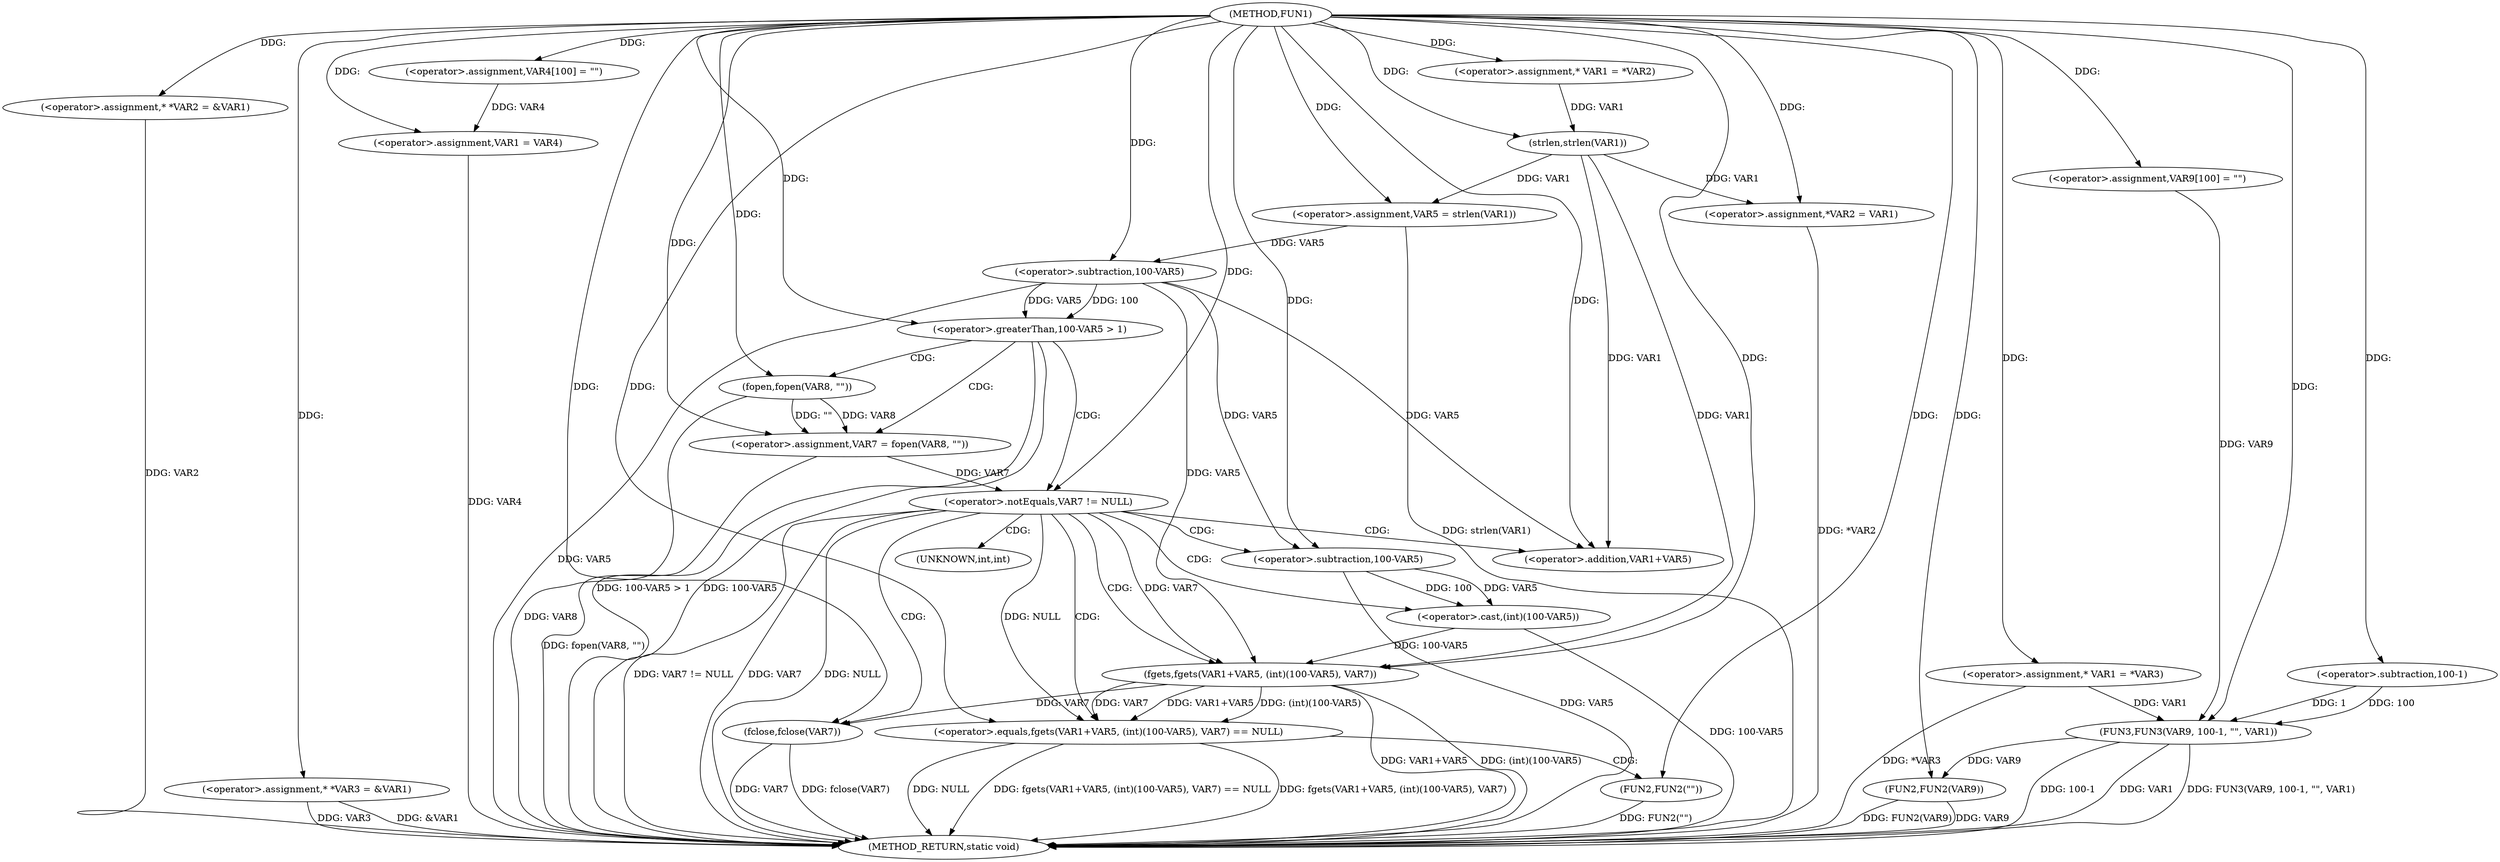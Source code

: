 digraph FUN1 {  
"1000100" [label = "(METHOD,FUN1)" ]
"1000192" [label = "(METHOD_RETURN,static void)" ]
"1000104" [label = "(<operator>.assignment,* *VAR2 = &VAR1)" ]
"1000109" [label = "(<operator>.assignment,* *VAR3 = &VAR1)" ]
"1000114" [label = "(<operator>.assignment,VAR4[100] = \"\")" ]
"1000117" [label = "(<operator>.assignment,VAR1 = VAR4)" ]
"1000122" [label = "(<operator>.assignment,* VAR1 = *VAR2)" ]
"1000128" [label = "(<operator>.assignment,VAR5 = strlen(VAR1))" ]
"1000130" [label = "(strlen,strlen(VAR1))" ]
"1000134" [label = "(<operator>.greaterThan,100-VAR5 > 1)" ]
"1000135" [label = "(<operator>.subtraction,100-VAR5)" ]
"1000140" [label = "(<operator>.assignment,VAR7 = fopen(VAR8, \"\"))" ]
"1000142" [label = "(fopen,fopen(VAR8, \"\"))" ]
"1000146" [label = "(<operator>.notEquals,VAR7 != NULL)" ]
"1000151" [label = "(<operator>.equals,fgets(VAR1+VAR5, (int)(100-VAR5), VAR7) == NULL)" ]
"1000152" [label = "(fgets,fgets(VAR1+VAR5, (int)(100-VAR5), VAR7))" ]
"1000153" [label = "(<operator>.addition,VAR1+VAR5)" ]
"1000156" [label = "(<operator>.cast,(int)(100-VAR5))" ]
"1000158" [label = "(<operator>.subtraction,100-VAR5)" ]
"1000164" [label = "(FUN2,FUN2(\"\"))" ]
"1000166" [label = "(fclose,fclose(VAR7))" ]
"1000168" [label = "(<operator>.assignment,*VAR2 = VAR1)" ]
"1000174" [label = "(<operator>.assignment,* VAR1 = *VAR3)" ]
"1000180" [label = "(<operator>.assignment,VAR9[100] = \"\")" ]
"1000183" [label = "(FUN3,FUN3(VAR9, 100-1, \"\", VAR1))" ]
"1000185" [label = "(<operator>.subtraction,100-1)" ]
"1000190" [label = "(FUN2,FUN2(VAR9))" ]
"1000157" [label = "(UNKNOWN,int,int)" ]
  "1000140" -> "1000192"  [ label = "DDG: fopen(VAR8, \"\")"] 
  "1000183" -> "1000192"  [ label = "DDG: 100-1"] 
  "1000151" -> "1000192"  [ label = "DDG: fgets(VAR1+VAR5, (int)(100-VAR5), VAR7) == NULL"] 
  "1000104" -> "1000192"  [ label = "DDG: VAR2"] 
  "1000152" -> "1000192"  [ label = "DDG: VAR1+VAR5"] 
  "1000117" -> "1000192"  [ label = "DDG: VAR4"] 
  "1000128" -> "1000192"  [ label = "DDG: strlen(VAR1)"] 
  "1000164" -> "1000192"  [ label = "DDG: FUN2(\"\")"] 
  "1000168" -> "1000192"  [ label = "DDG: *VAR2"] 
  "1000190" -> "1000192"  [ label = "DDG: FUN2(VAR9)"] 
  "1000158" -> "1000192"  [ label = "DDG: VAR5"] 
  "1000183" -> "1000192"  [ label = "DDG: VAR1"] 
  "1000166" -> "1000192"  [ label = "DDG: fclose(VAR7)"] 
  "1000151" -> "1000192"  [ label = "DDG: fgets(VAR1+VAR5, (int)(100-VAR5), VAR7)"] 
  "1000156" -> "1000192"  [ label = "DDG: 100-VAR5"] 
  "1000166" -> "1000192"  [ label = "DDG: VAR7"] 
  "1000134" -> "1000192"  [ label = "DDG: 100-VAR5 > 1"] 
  "1000190" -> "1000192"  [ label = "DDG: VAR9"] 
  "1000146" -> "1000192"  [ label = "DDG: NULL"] 
  "1000174" -> "1000192"  [ label = "DDG: *VAR3"] 
  "1000134" -> "1000192"  [ label = "DDG: 100-VAR5"] 
  "1000109" -> "1000192"  [ label = "DDG: VAR3"] 
  "1000142" -> "1000192"  [ label = "DDG: VAR8"] 
  "1000152" -> "1000192"  [ label = "DDG: (int)(100-VAR5)"] 
  "1000151" -> "1000192"  [ label = "DDG: NULL"] 
  "1000146" -> "1000192"  [ label = "DDG: VAR7 != NULL"] 
  "1000146" -> "1000192"  [ label = "DDG: VAR7"] 
  "1000109" -> "1000192"  [ label = "DDG: &VAR1"] 
  "1000183" -> "1000192"  [ label = "DDG: FUN3(VAR9, 100-1, \"\", VAR1)"] 
  "1000135" -> "1000192"  [ label = "DDG: VAR5"] 
  "1000100" -> "1000104"  [ label = "DDG: "] 
  "1000100" -> "1000109"  [ label = "DDG: "] 
  "1000100" -> "1000114"  [ label = "DDG: "] 
  "1000114" -> "1000117"  [ label = "DDG: VAR4"] 
  "1000100" -> "1000117"  [ label = "DDG: "] 
  "1000100" -> "1000122"  [ label = "DDG: "] 
  "1000130" -> "1000128"  [ label = "DDG: VAR1"] 
  "1000100" -> "1000128"  [ label = "DDG: "] 
  "1000122" -> "1000130"  [ label = "DDG: VAR1"] 
  "1000100" -> "1000130"  [ label = "DDG: "] 
  "1000135" -> "1000134"  [ label = "DDG: 100"] 
  "1000135" -> "1000134"  [ label = "DDG: VAR5"] 
  "1000100" -> "1000135"  [ label = "DDG: "] 
  "1000128" -> "1000135"  [ label = "DDG: VAR5"] 
  "1000100" -> "1000134"  [ label = "DDG: "] 
  "1000142" -> "1000140"  [ label = "DDG: VAR8"] 
  "1000142" -> "1000140"  [ label = "DDG: \"\""] 
  "1000100" -> "1000140"  [ label = "DDG: "] 
  "1000100" -> "1000142"  [ label = "DDG: "] 
  "1000140" -> "1000146"  [ label = "DDG: VAR7"] 
  "1000100" -> "1000146"  [ label = "DDG: "] 
  "1000152" -> "1000151"  [ label = "DDG: VAR1+VAR5"] 
  "1000152" -> "1000151"  [ label = "DDG: (int)(100-VAR5)"] 
  "1000152" -> "1000151"  [ label = "DDG: VAR7"] 
  "1000130" -> "1000152"  [ label = "DDG: VAR1"] 
  "1000100" -> "1000152"  [ label = "DDG: "] 
  "1000135" -> "1000152"  [ label = "DDG: VAR5"] 
  "1000130" -> "1000153"  [ label = "DDG: VAR1"] 
  "1000100" -> "1000153"  [ label = "DDG: "] 
  "1000135" -> "1000153"  [ label = "DDG: VAR5"] 
  "1000156" -> "1000152"  [ label = "DDG: 100-VAR5"] 
  "1000158" -> "1000156"  [ label = "DDG: 100"] 
  "1000158" -> "1000156"  [ label = "DDG: VAR5"] 
  "1000100" -> "1000158"  [ label = "DDG: "] 
  "1000135" -> "1000158"  [ label = "DDG: VAR5"] 
  "1000146" -> "1000152"  [ label = "DDG: VAR7"] 
  "1000146" -> "1000151"  [ label = "DDG: NULL"] 
  "1000100" -> "1000151"  [ label = "DDG: "] 
  "1000100" -> "1000164"  [ label = "DDG: "] 
  "1000152" -> "1000166"  [ label = "DDG: VAR7"] 
  "1000100" -> "1000166"  [ label = "DDG: "] 
  "1000130" -> "1000168"  [ label = "DDG: VAR1"] 
  "1000100" -> "1000168"  [ label = "DDG: "] 
  "1000100" -> "1000174"  [ label = "DDG: "] 
  "1000100" -> "1000180"  [ label = "DDG: "] 
  "1000180" -> "1000183"  [ label = "DDG: VAR9"] 
  "1000100" -> "1000183"  [ label = "DDG: "] 
  "1000185" -> "1000183"  [ label = "DDG: 100"] 
  "1000185" -> "1000183"  [ label = "DDG: 1"] 
  "1000100" -> "1000185"  [ label = "DDG: "] 
  "1000174" -> "1000183"  [ label = "DDG: VAR1"] 
  "1000183" -> "1000190"  [ label = "DDG: VAR9"] 
  "1000100" -> "1000190"  [ label = "DDG: "] 
  "1000134" -> "1000142"  [ label = "CDG: "] 
  "1000134" -> "1000146"  [ label = "CDG: "] 
  "1000134" -> "1000140"  [ label = "CDG: "] 
  "1000146" -> "1000153"  [ label = "CDG: "] 
  "1000146" -> "1000158"  [ label = "CDG: "] 
  "1000146" -> "1000156"  [ label = "CDG: "] 
  "1000146" -> "1000151"  [ label = "CDG: "] 
  "1000146" -> "1000152"  [ label = "CDG: "] 
  "1000146" -> "1000166"  [ label = "CDG: "] 
  "1000146" -> "1000157"  [ label = "CDG: "] 
  "1000151" -> "1000164"  [ label = "CDG: "] 
}
